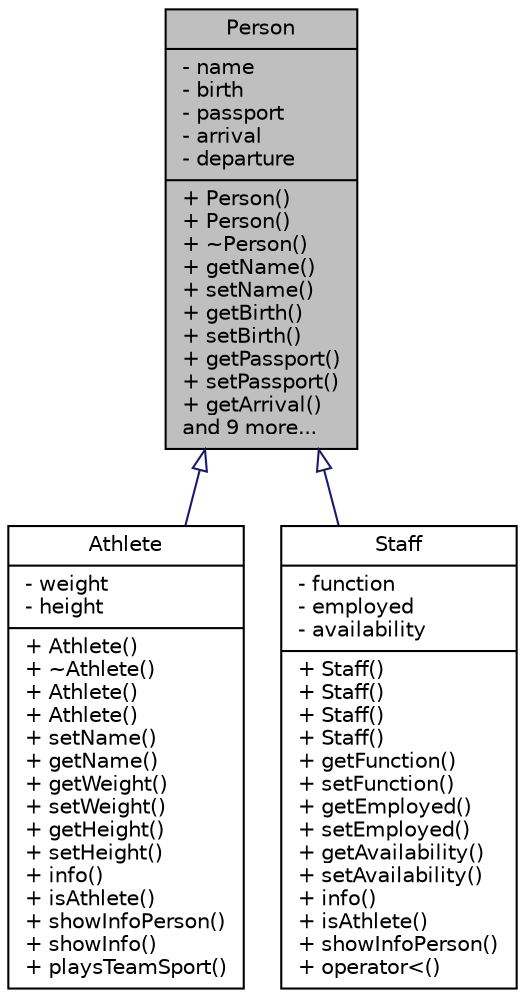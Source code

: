 digraph "Person"
{
 // LATEX_PDF_SIZE
  edge [fontname="Helvetica",fontsize="10",labelfontname="Helvetica",labelfontsize="10"];
  node [fontname="Helvetica",fontsize="10",shape=record];
  Node1 [label="{Person\n|- name\l- birth\l- passport\l- arrival\l- departure\l|+ Person()\l+ Person()\l+ ~Person()\l+ getName()\l+ setName()\l+ getBirth()\l+ setBirth()\l+ getPassport()\l+ setPassport()\l+ getArrival()\land 9 more...\l}",height=0.2,width=0.4,color="black", fillcolor="grey75", style="filled", fontcolor="black",tooltip=" "];
  Node1 -> Node2 [dir="back",color="midnightblue",fontsize="10",style="solid",arrowtail="onormal",fontname="Helvetica"];
  Node2 [label="{Athlete\n|- weight\l- height\l|+ Athlete()\l+ ~Athlete()\l+ Athlete()\l+ Athlete()\l+ setName()\l+ getName()\l+ getWeight()\l+ setWeight()\l+ getHeight()\l+ setHeight()\l+ info()\l+ isAthlete()\l+ showInfoPerson()\l+ showInfo()\l+ playsTeamSport()\l}",height=0.2,width=0.4,color="black", fillcolor="white", style="filled",URL="$class_athlete.html",tooltip=" "];
  Node1 -> Node3 [dir="back",color="midnightblue",fontsize="10",style="solid",arrowtail="onormal",fontname="Helvetica"];
  Node3 [label="{Staff\n|- function\l- employed\l- availability\l|+ Staff()\l+ Staff()\l+ Staff()\l+ Staff()\l+ getFunction()\l+ setFunction()\l+ getEmployed()\l+ setEmployed()\l+ getAvailability()\l+ setAvailability()\l+ info()\l+ isAthlete()\l+ showInfoPerson()\l+ operator\<()\l}",height=0.2,width=0.4,color="black", fillcolor="white", style="filled",URL="$class_staff.html",tooltip=" "];
}
